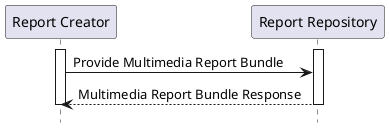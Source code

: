 @startuml

hide footbox

participant "Report Creator" as Creator
participant "Report Repository" as Repo

activate Creator
activate Repo
Creator->Repo: Provide Multimedia Report Bundle
Repo-->Creator: Multimedia Report Bundle Response
deactivate Repo
deactivate Creator

@enduml